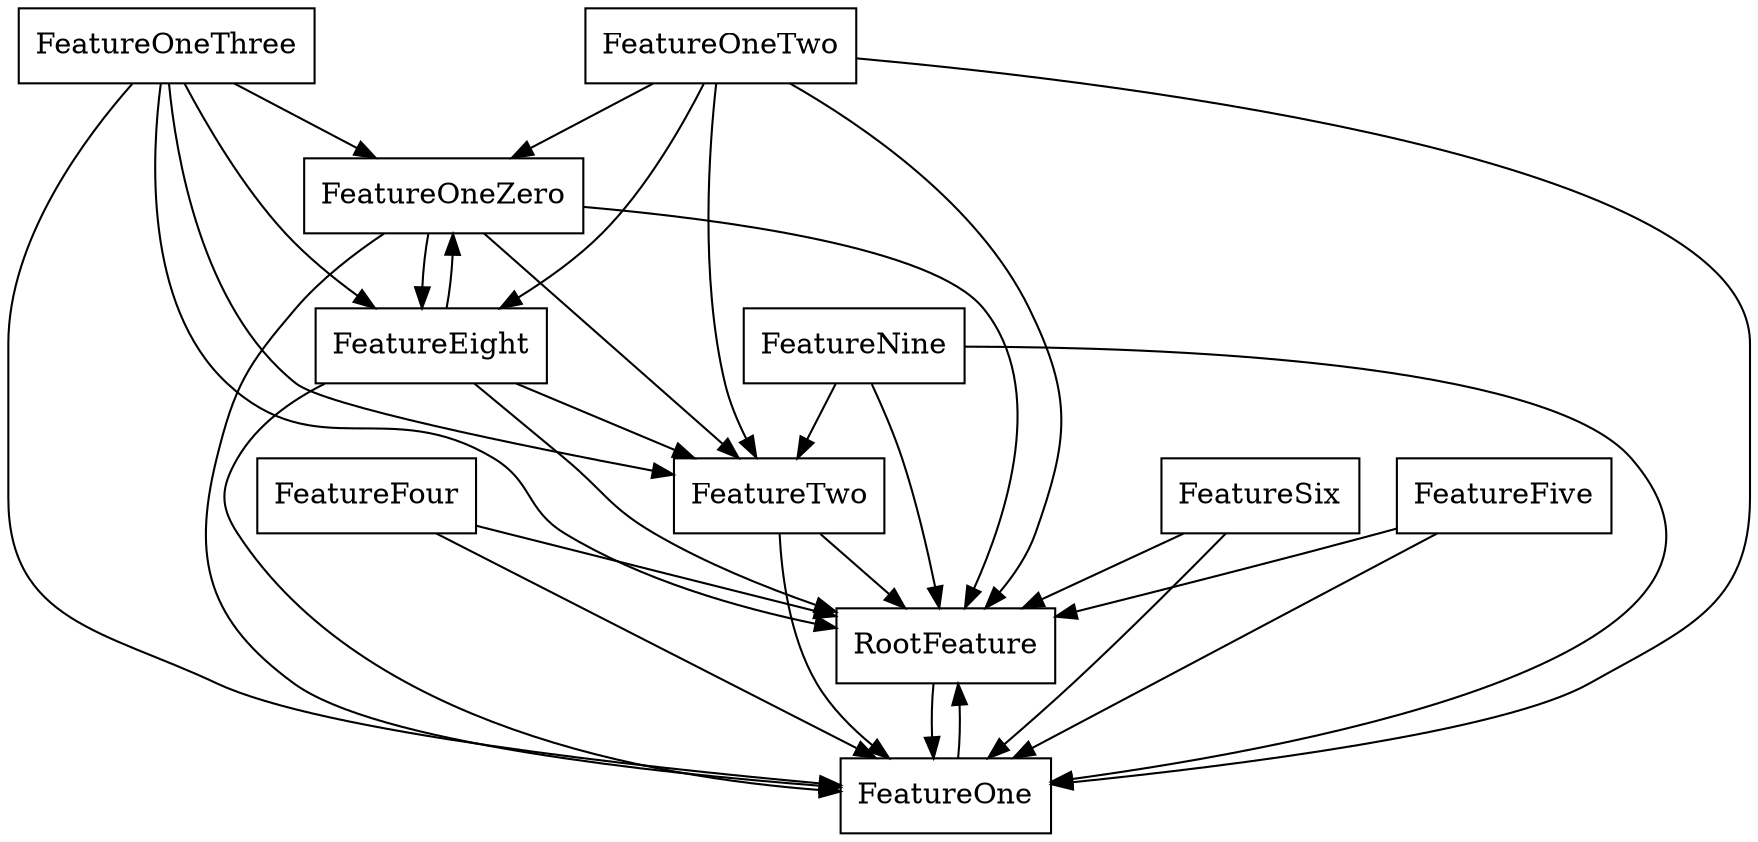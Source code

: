 digraph{
graph [rankdir=TB];
node [shape=box];
edge [arrowhead=normal];
0[label="FeatureFour",]
1[label="FeatureOneThree",]
2[label="FeatureTwo",]
3[label="FeatureOneTwo",]
4[label="FeatureSix",]
5[label="FeatureFive",]
6[label="RootFeature",]
7[label="FeatureOneZero",]
8[label="FeatureOne",]
9[label="FeatureEight",]
10[label="FeatureNine",]
0->6[label="",]
0->8[label="",]
1->2[label="",]
1->6[label="",]
1->7[label="",]
1->8[label="",]
1->9[label="",]
2->6[label="",]
2->8[label="",]
3->2[label="",]
3->6[label="",]
3->7[label="",]
3->8[label="",]
3->9[label="",]
4->6[label="",]
4->8[label="",]
5->6[label="",]
5->8[label="",]
6->8[label="",]
7->2[label="",]
7->6[label="",]
7->8[label="",]
7->9[label="",]
8->6[label="",]
9->2[label="",]
9->6[label="",]
9->7[label="",]
9->8[label="",]
10->2[label="",]
10->6[label="",]
10->8[label="",]
}
